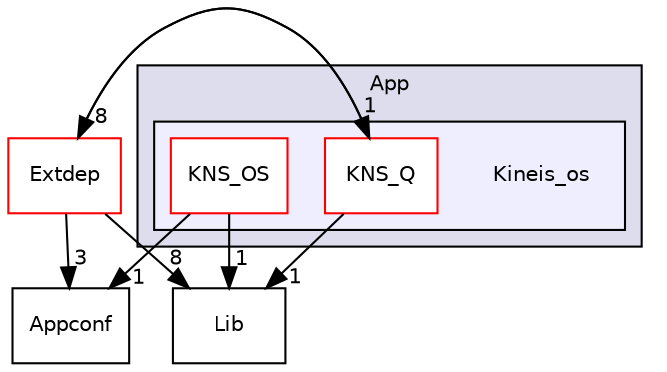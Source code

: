 digraph "Kineis/App/Kineis_os" {
  compound=true
  node [ fontsize="10", fontname="Helvetica"];
  edge [ labelfontsize="10", labelfontname="Helvetica"];
  subgraph clusterdir_283ee20ab5eb9693b75f98890f2aae44 {
    graph [ bgcolor="#ddddee", pencolor="black", label="App" fontname="Helvetica", fontsize="10", URL="dir_283ee20ab5eb9693b75f98890f2aae44.html"]
  subgraph clusterdir_2597320cd5a766e2ddfc672ddb4c534b {
    graph [ bgcolor="#eeeeff", pencolor="black", label="" URL="dir_2597320cd5a766e2ddfc672ddb4c534b.html"];
    dir_2597320cd5a766e2ddfc672ddb4c534b [shape=plaintext label="Kineis_os"];
  dir_3992098c38770792185064af681390b8 [shape=box label="KNS_OS" fillcolor="white" style="filled" color="red" URL="dir_3992098c38770792185064af681390b8.html"];
  dir_565abc7797190263a19144fc71b59106 [shape=box label="KNS_Q" fillcolor="white" style="filled" color="red" URL="dir_565abc7797190263a19144fc71b59106.html"];
  }
  }
  dir_68ffa5ca8ccfa6448bd0595e797999e4 [shape=box label="Appconf" URL="dir_68ffa5ca8ccfa6448bd0595e797999e4.html"];
  dir_8bac7462668d86a984d2ee5977e3cf6a [shape=box label="Lib" URL="dir_8bac7462668d86a984d2ee5977e3cf6a.html"];
  dir_e4bcde167f88f305238965282a0ab06e [shape=box label="Extdep" fillcolor="white" style="filled" color="red" URL="dir_e4bcde167f88f305238965282a0ab06e.html"];
  dir_3992098c38770792185064af681390b8->dir_68ffa5ca8ccfa6448bd0595e797999e4 [headlabel="1", labeldistance=1.5 headhref="dir_000006_000026.html"];
  dir_3992098c38770792185064af681390b8->dir_8bac7462668d86a984d2ee5977e3cf6a [headlabel="1", labeldistance=1.5 headhref="dir_000006_000035.html"];
  dir_565abc7797190263a19144fc71b59106->dir_8bac7462668d86a984d2ee5977e3cf6a [headlabel="1", labeldistance=1.5 headhref="dir_000009_000035.html"];
  dir_565abc7797190263a19144fc71b59106->dir_e4bcde167f88f305238965282a0ab06e [headlabel="8", labeldistance=1.5 headhref="dir_000009_000027.html"];
  dir_e4bcde167f88f305238965282a0ab06e->dir_565abc7797190263a19144fc71b59106 [headlabel="1", labeldistance=1.5 headhref="dir_000027_000009.html"];
  dir_e4bcde167f88f305238965282a0ab06e->dir_8bac7462668d86a984d2ee5977e3cf6a [headlabel="8", labeldistance=1.5 headhref="dir_000027_000035.html"];
  dir_e4bcde167f88f305238965282a0ab06e->dir_68ffa5ca8ccfa6448bd0595e797999e4 [headlabel="3", labeldistance=1.5 headhref="dir_000027_000026.html"];
}
